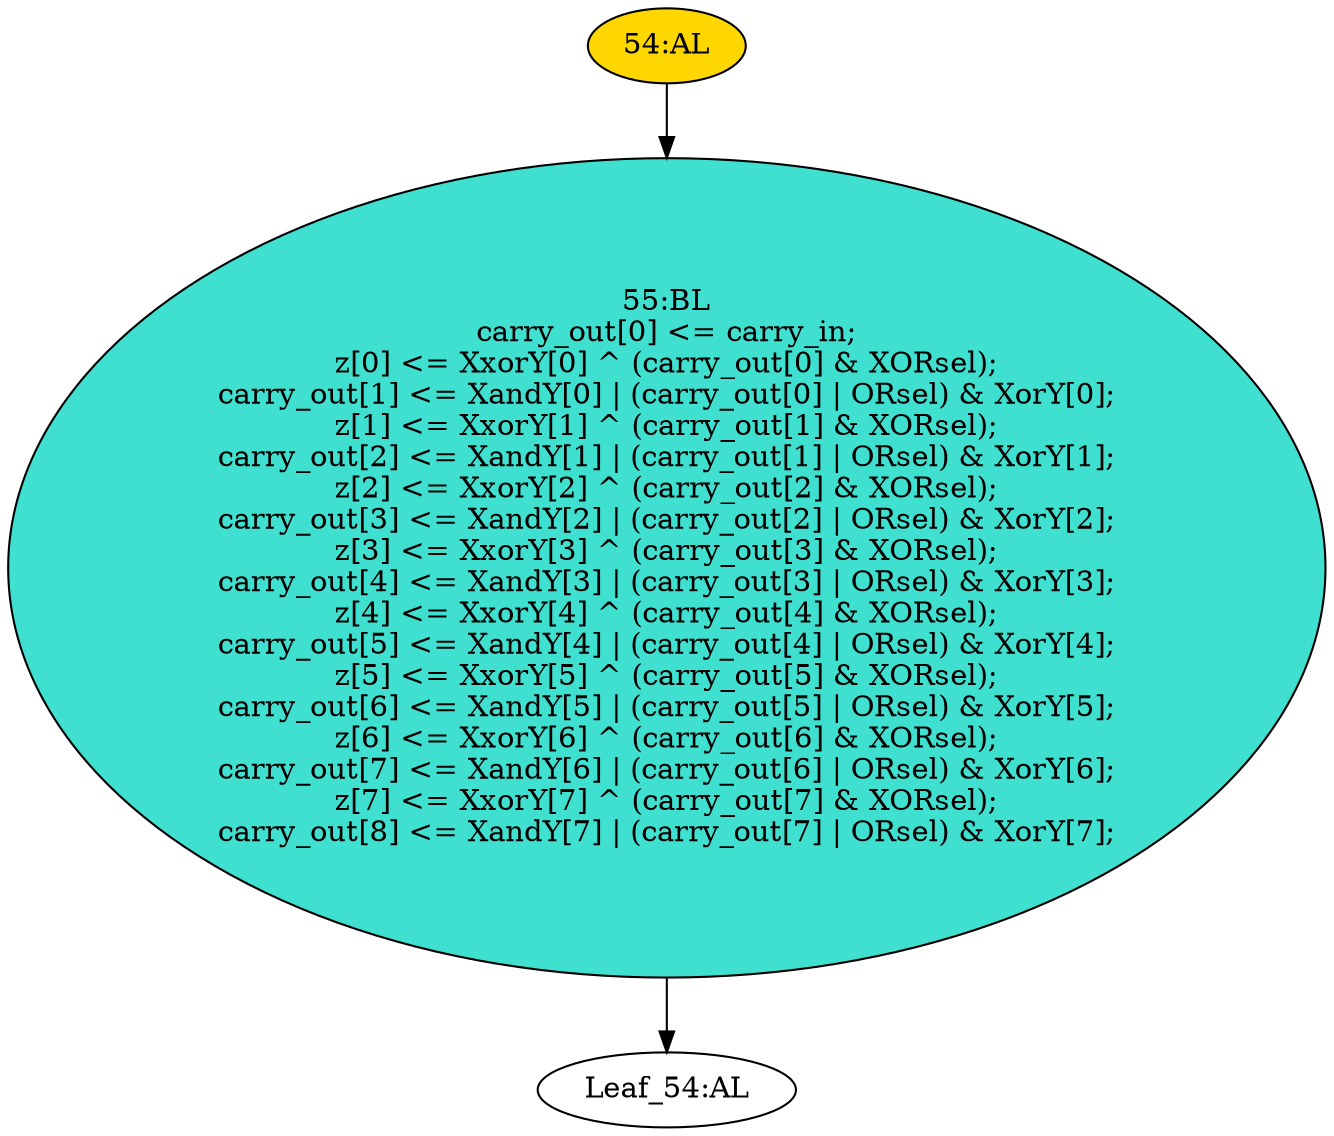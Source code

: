 strict digraph "" {
	node [label="\N"];
	"54:AL"	 [ast="<pyverilog.vparser.ast.Always object at 0x7f80dd799990>",
		clk_sens=False,
		fillcolor=gold,
		label="54:AL",
		sens="['x', 'y', 'carry_out', 'XxorY', 'XandY', 'XorY', 'XORsel', 'ORsel']",
		statements="[]",
		style=filled,
		typ=Always,
		use_var="['ORsel', 'XorY', 'XandY', 'carry_out', 'XxorY', 'carry_in', 'XORsel']"];
	"55:BL"	 [ast="<pyverilog.vparser.ast.Block object at 0x7f80dd799e50>",
		fillcolor=turquoise,
		label="55:BL
carry_out[0] <= carry_in;
z[0] <= XxorY[0] ^ (carry_out[0] & XORsel);
carry_out[1] <= XandY[0] | (carry_out[0] | ORsel) & \
XorY[0];
z[1] <= XxorY[1] ^ (carry_out[1] & XORsel);
carry_out[2] <= XandY[1] | (carry_out[1] | ORsel) & XorY[1];
z[2] <= XxorY[\
2] ^ (carry_out[2] & XORsel);
carry_out[3] <= XandY[2] | (carry_out[2] | ORsel) & XorY[2];
z[3] <= XxorY[3] ^ (carry_out[3] & XORsel);
\
carry_out[4] <= XandY[3] | (carry_out[3] | ORsel) & XorY[3];
z[4] <= XxorY[4] ^ (carry_out[4] & XORsel);
carry_out[5] <= XandY[4] | (\
carry_out[4] | ORsel) & XorY[4];
z[5] <= XxorY[5] ^ (carry_out[5] & XORsel);
carry_out[6] <= XandY[5] | (carry_out[5] | ORsel) & \
XorY[5];
z[6] <= XxorY[6] ^ (carry_out[6] & XORsel);
carry_out[7] <= XandY[6] | (carry_out[6] | ORsel) & XorY[6];
z[7] <= XxorY[\
7] ^ (carry_out[7] & XORsel);
carry_out[8] <= XandY[7] | (carry_out[7] | ORsel) & XorY[7];",
		statements="[<pyverilog.vparser.ast.NonblockingSubstitution object at 0x7f80dd799e90>, <pyverilog.vparser.ast.NonblockingSubstitution object \
at 0x7f80dd7ab0d0>, <pyverilog.vparser.ast.NonblockingSubstitution object at 0x7f80dd7ab410>, <pyverilog.vparser.ast.NonblockingSubstitution \
object at 0x7f80dd7ab8d0>, <pyverilog.vparser.ast.NonblockingSubstitution object at 0x7f80dd7abc90>, <pyverilog.vparser.ast.NonblockingSubstitution \
object at 0x7f80dd7bb190>, <pyverilog.vparser.ast.NonblockingSubstitution object at 0x7f80dd7bb550>, <pyverilog.vparser.ast.NonblockingSubstitution \
object at 0x7f80dd7bba10>, <pyverilog.vparser.ast.NonblockingSubstitution object at 0x7f80dd7bbdd0>, <pyverilog.vparser.ast.NonblockingSubstitution \
object at 0x7f80dd7832d0>, <pyverilog.vparser.ast.NonblockingSubstitution object at 0x7f80dd783690>, <pyverilog.vparser.ast.NonblockingSubstitution \
object at 0x7f80dd783b50>, <pyverilog.vparser.ast.NonblockingSubstitution object at 0x7f80dd783f10>, <pyverilog.vparser.ast.NonblockingSubstitution \
object at 0x7f80dd78e410>, <pyverilog.vparser.ast.NonblockingSubstitution object at 0x7f80dd78e7d0>, <pyverilog.vparser.ast.NonblockingSubstitution \
object at 0x7f80dd78ec90>, <pyverilog.vparser.ast.NonblockingSubstitution object at 0x7f80dd79e090>]",
		style=filled,
		typ=Block];
	"54:AL" -> "55:BL"	 [cond="[]",
		lineno=None];
	"Leaf_54:AL"	 [def_var="['z', 'carry_out']",
		label="Leaf_54:AL"];
	"55:BL" -> "Leaf_54:AL"	 [cond="[]",
		lineno=None];
}
